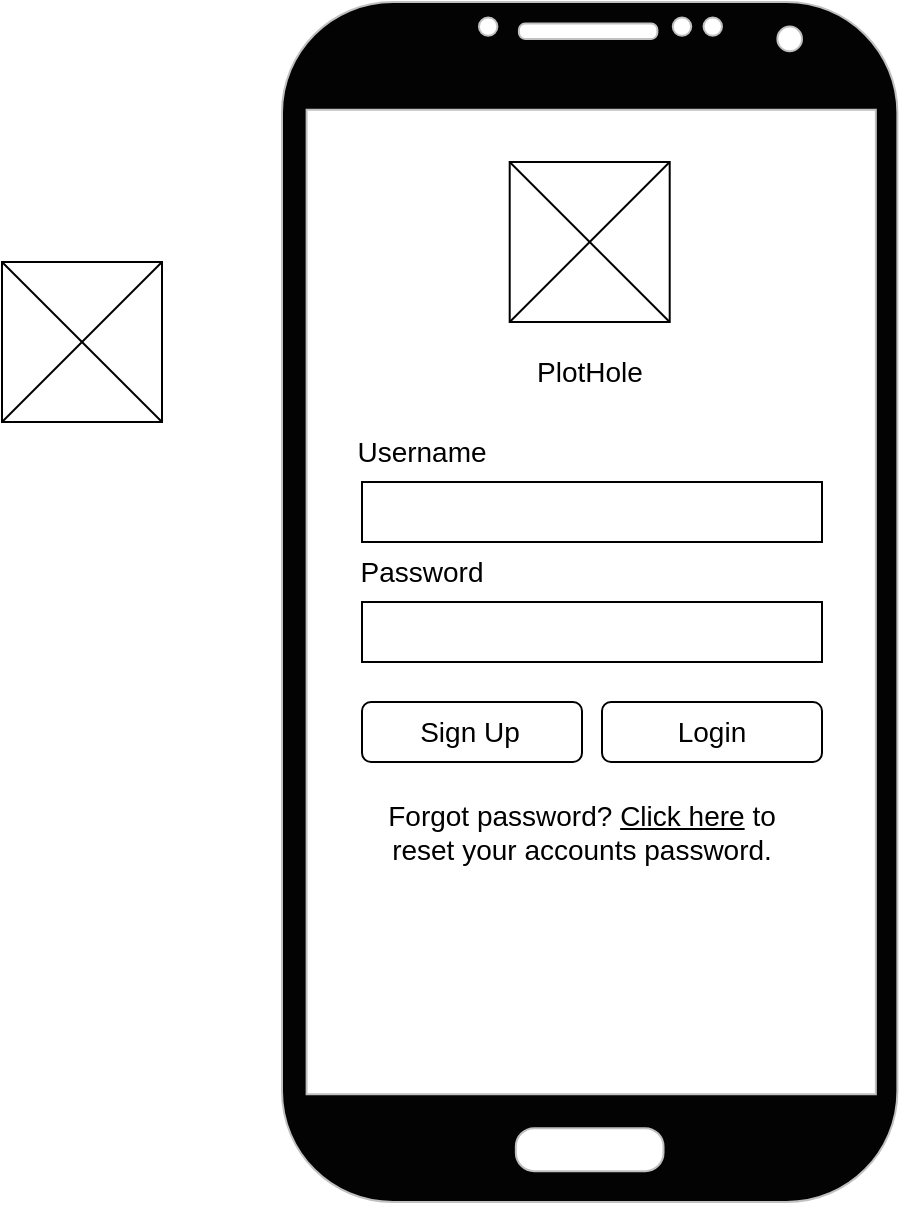 <mxfile version="20.0.4" type="github"><diagram id="bjVdiDGDuuWrtINF5FNi" name="Page-1"><mxGraphModel dx="1883" dy="570" grid="1" gridSize="10" guides="1" tooltips="1" connect="1" arrows="1" fold="1" page="1" pageScale="1" pageWidth="827" pageHeight="1169" math="0" shadow="0"><root><mxCell id="0"/><mxCell id="1" parent="0"/><mxCell id="cyxGZDUB5pEwBZSpqyzi-4" value="" style="verticalLabelPosition=bottom;verticalAlign=top;html=1;shadow=0;dashed=0;strokeWidth=1;shape=mxgraph.android.phone2;strokeColor=#c0c0c0;flipV=0;fillColor=#030303;" vertex="1" parent="1"><mxGeometry x="40" y="40" width="307.69" height="600" as="geometry"/></mxCell><mxCell id="cyxGZDUB5pEwBZSpqyzi-10" value="" style="group" vertex="1" connectable="0" parent="1"><mxGeometry x="153.85" y="120" width="80.0" height="80" as="geometry"/></mxCell><mxCell id="cyxGZDUB5pEwBZSpqyzi-7" value="" style="rounded=0;whiteSpace=wrap;html=1;fillColor=#FFFFFF;" vertex="1" parent="cyxGZDUB5pEwBZSpqyzi-10"><mxGeometry x="8.527e-14" width="80" height="80" as="geometry"/></mxCell><mxCell id="cyxGZDUB5pEwBZSpqyzi-8" value="" style="endArrow=none;html=1;rounded=0;exitX=0;exitY=1;exitDx=0;exitDy=0;" edge="1" parent="cyxGZDUB5pEwBZSpqyzi-10" source="cyxGZDUB5pEwBZSpqyzi-7"><mxGeometry width="50" height="50" relative="1" as="geometry"><mxPoint x="30.0" y="50" as="sourcePoint"/><mxPoint x="80.0" as="targetPoint"/></mxGeometry></mxCell><mxCell id="cyxGZDUB5pEwBZSpqyzi-9" value="" style="endArrow=none;html=1;rounded=0;exitX=1;exitY=1;exitDx=0;exitDy=0;" edge="1" parent="cyxGZDUB5pEwBZSpqyzi-10" source="cyxGZDUB5pEwBZSpqyzi-7"><mxGeometry width="50" height="50" relative="1" as="geometry"><mxPoint x="-80" y="80" as="sourcePoint"/><mxPoint as="targetPoint"/></mxGeometry></mxCell><mxCell id="cyxGZDUB5pEwBZSpqyzi-11" value="" style="group" vertex="1" connectable="0" parent="1"><mxGeometry x="-100.0" y="170" width="80.0" height="80" as="geometry"/></mxCell><mxCell id="cyxGZDUB5pEwBZSpqyzi-12" value="" style="rounded=0;whiteSpace=wrap;html=1;fillColor=#FFFFFF;" vertex="1" parent="cyxGZDUB5pEwBZSpqyzi-11"><mxGeometry x="8.527e-14" width="80" height="80" as="geometry"/></mxCell><mxCell id="cyxGZDUB5pEwBZSpqyzi-13" value="" style="endArrow=none;html=1;rounded=0;exitX=0;exitY=1;exitDx=0;exitDy=0;" edge="1" parent="cyxGZDUB5pEwBZSpqyzi-11" source="cyxGZDUB5pEwBZSpqyzi-12"><mxGeometry width="50" height="50" relative="1" as="geometry"><mxPoint x="30.0" y="50" as="sourcePoint"/><mxPoint x="80.0" as="targetPoint"/></mxGeometry></mxCell><mxCell id="cyxGZDUB5pEwBZSpqyzi-14" value="" style="endArrow=none;html=1;rounded=0;exitX=1;exitY=1;exitDx=0;exitDy=0;" edge="1" parent="cyxGZDUB5pEwBZSpqyzi-11" source="cyxGZDUB5pEwBZSpqyzi-12"><mxGeometry width="50" height="50" relative="1" as="geometry"><mxPoint x="-80" y="80" as="sourcePoint"/><mxPoint as="targetPoint"/></mxGeometry></mxCell><mxCell id="cyxGZDUB5pEwBZSpqyzi-15" value="PlotHole" style="text;html=1;strokeColor=none;fillColor=none;align=center;verticalAlign=middle;whiteSpace=wrap;rounded=0;fontSize=14;" vertex="1" parent="1"><mxGeometry x="163.85" y="210" width="60" height="30" as="geometry"/></mxCell><mxCell id="cyxGZDUB5pEwBZSpqyzi-16" value="Username" style="text;html=1;strokeColor=none;fillColor=none;align=center;verticalAlign=middle;whiteSpace=wrap;rounded=0;fontSize=14;" vertex="1" parent="1"><mxGeometry x="80" y="250" width="60" height="30" as="geometry"/></mxCell><mxCell id="cyxGZDUB5pEwBZSpqyzi-17" value="" style="rounded=0;whiteSpace=wrap;html=1;fontSize=14;fillColor=#FFFFFF;" vertex="1" parent="1"><mxGeometry x="80" y="280" width="230" height="30" as="geometry"/></mxCell><mxCell id="cyxGZDUB5pEwBZSpqyzi-18" value="Password" style="text;html=1;strokeColor=none;fillColor=none;align=center;verticalAlign=middle;whiteSpace=wrap;rounded=0;fontSize=14;" vertex="1" parent="1"><mxGeometry x="80" y="310" width="60" height="30" as="geometry"/></mxCell><mxCell id="cyxGZDUB5pEwBZSpqyzi-19" value="" style="rounded=0;whiteSpace=wrap;html=1;fontSize=14;fillColor=#FFFFFF;" vertex="1" parent="1"><mxGeometry x="80" y="340" width="230" height="30" as="geometry"/></mxCell><mxCell id="cyxGZDUB5pEwBZSpqyzi-20" value="" style="rounded=1;whiteSpace=wrap;html=1;fontSize=14;fillColor=#FFFFFF;" vertex="1" parent="1"><mxGeometry x="80" y="390" width="110" height="30" as="geometry"/></mxCell><mxCell id="cyxGZDUB5pEwBZSpqyzi-21" value="" style="rounded=1;whiteSpace=wrap;html=1;fontSize=14;fillColor=#FFFFFF;" vertex="1" parent="1"><mxGeometry x="200" y="390" width="110" height="30" as="geometry"/></mxCell><mxCell id="cyxGZDUB5pEwBZSpqyzi-22" value="Sign Up" style="text;html=1;strokeColor=none;fillColor=none;align=center;verticalAlign=middle;whiteSpace=wrap;rounded=0;fontSize=14;" vertex="1" parent="1"><mxGeometry x="103.85" y="390" width="60" height="30" as="geometry"/></mxCell><mxCell id="cyxGZDUB5pEwBZSpqyzi-23" value="Login" style="text;html=1;strokeColor=none;fillColor=none;align=center;verticalAlign=middle;whiteSpace=wrap;rounded=0;fontSize=14;" vertex="1" parent="1"><mxGeometry x="225" y="390" width="60" height="30" as="geometry"/></mxCell><mxCell id="cyxGZDUB5pEwBZSpqyzi-24" value="Forgot password? &lt;u&gt;Click here&lt;/u&gt; to reset your accounts password." style="text;html=1;strokeColor=none;fillColor=none;align=center;verticalAlign=middle;whiteSpace=wrap;rounded=0;fontSize=14;" vertex="1" parent="1"><mxGeometry x="80" y="430" width="220" height="50" as="geometry"/></mxCell></root></mxGraphModel></diagram></mxfile>